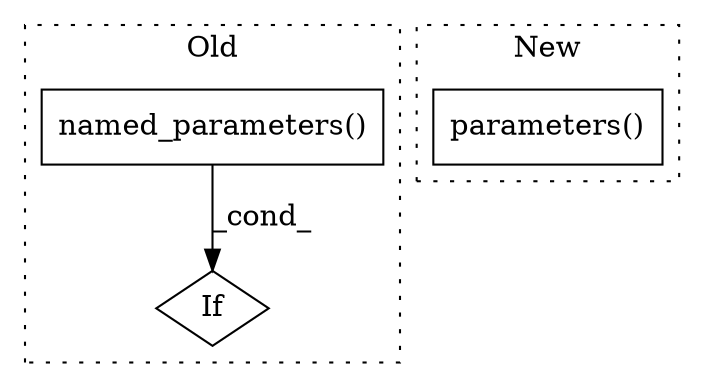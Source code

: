 digraph G {
subgraph cluster0 {
1 [label="named_parameters()" a="75" s="1063" l="38" shape="box"];
3 [label="If" a="96" s="1586" l="0" shape="diamond"];
label = "Old";
style="dotted";
}
subgraph cluster1 {
2 [label="parameters()" a="75" s="939" l="18" shape="box"];
label = "New";
style="dotted";
}
1 -> 3 [label="_cond_"];
}